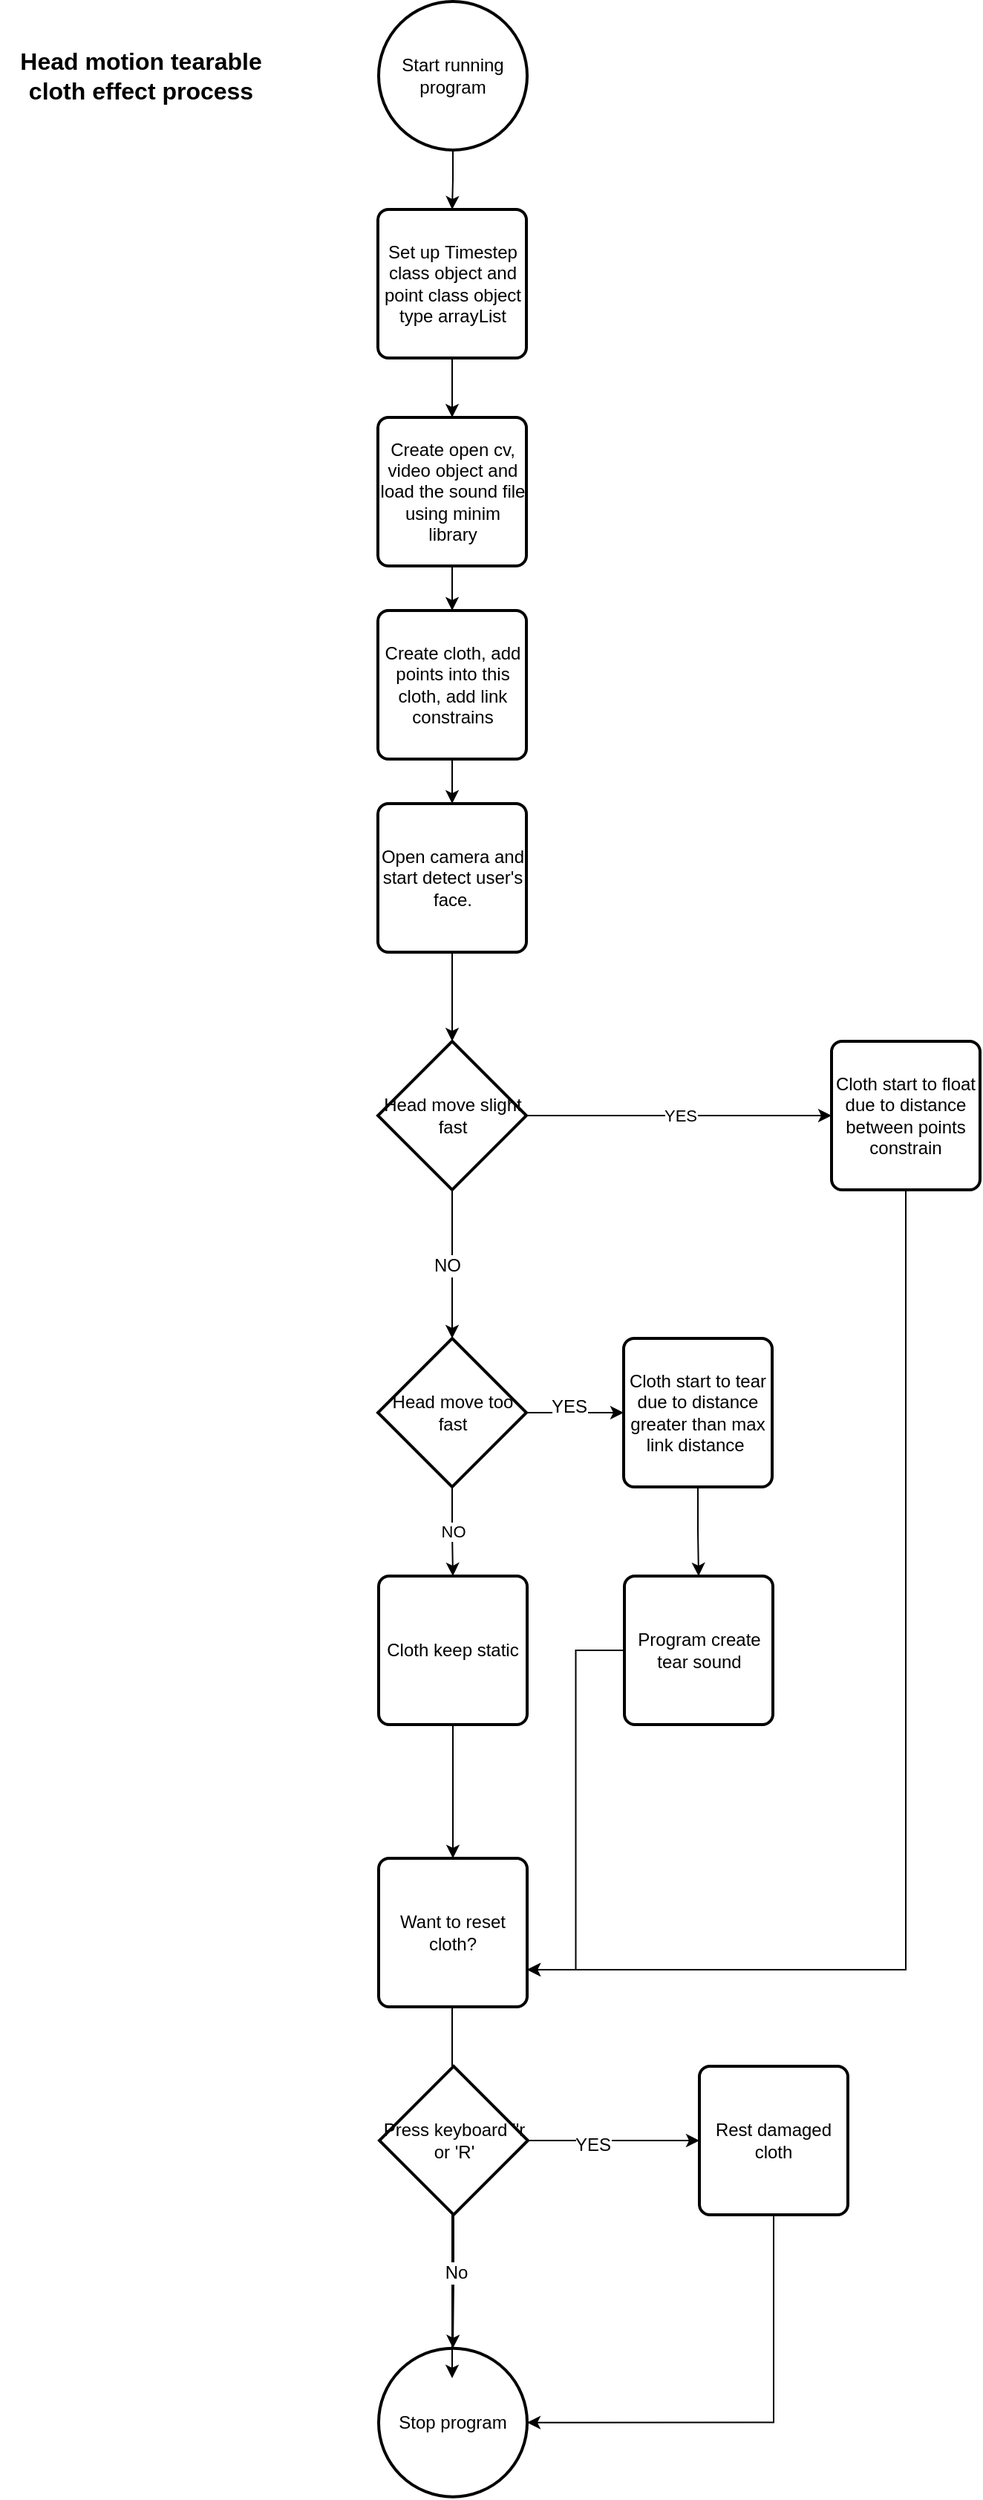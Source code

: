 <mxfile version="11.3.0" type="github" pages="1"><diagram id="rXzgPgdr7VRAkFui4KKv" name="Page-1"><mxGraphModel dx="772" dy="450" grid="1" gridSize="10" guides="1" tooltips="1" connect="1" arrows="1" fold="1" page="1" pageScale="1" pageWidth="850" pageHeight="1100" math="0" shadow="0"><root><mxCell id="0"/><mxCell id="1" parent="0"/><mxCell id="CkiL6CR9QvfvUXzE8yy9-7" value="" style="edgeStyle=orthogonalEdgeStyle;rounded=0;orthogonalLoop=1;jettySize=auto;html=1;entryX=0.5;entryY=0;entryDx=0;entryDy=0;" parent="1" source="CkiL6CR9QvfvUXzE8yy9-1" target="CkiL6CR9QvfvUXzE8yy9-8" edge="1"><mxGeometry relative="1" as="geometry"><mxPoint x="375" y="210" as="targetPoint"/></mxGeometry></mxCell><mxCell id="CkiL6CR9QvfvUXzE8yy9-1" value="Start running program" style="strokeWidth=2;html=1;shape=mxgraph.flowchart.start_2;whiteSpace=wrap;" parent="1" vertex="1"><mxGeometry x="325" y="30" width="100" height="100" as="geometry"/></mxCell><mxCell id="CkiL6CR9QvfvUXzE8yy9-2" value="Stop program" style="strokeWidth=2;html=1;shape=mxgraph.flowchart.start_2;whiteSpace=wrap;" parent="1" vertex="1"><mxGeometry x="325" y="1609.833" width="100" height="100" as="geometry"/></mxCell><mxCell id="CkiL6CR9QvfvUXzE8yy9-3" value="&lt;b&gt;&lt;font style=&quot;font-size: 16px&quot;&gt;Head motion tearable cloth effect process&lt;/font&gt;&lt;/b&gt;" style="text;html=1;strokeColor=none;fillColor=none;align=center;verticalAlign=middle;whiteSpace=wrap;rounded=0;" parent="1" vertex="1"><mxGeometry x="70" y="70" width="190" height="20" as="geometry"/></mxCell><mxCell id="CkiL6CR9QvfvUXzE8yy9-10" value="" style="edgeStyle=orthogonalEdgeStyle;rounded=0;orthogonalLoop=1;jettySize=auto;html=1;" parent="1" source="CkiL6CR9QvfvUXzE8yy9-8" target="CkiL6CR9QvfvUXzE8yy9-9" edge="1"><mxGeometry relative="1" as="geometry"/></mxCell><mxCell id="CkiL6CR9QvfvUXzE8yy9-8" value="Set up&amp;nbsp;Timestep class object and point class object type arrayList" style="rounded=1;whiteSpace=wrap;html=1;absoluteArcSize=1;arcSize=14;strokeWidth=2;" parent="1" vertex="1"><mxGeometry x="324.5" y="170" width="100" height="100" as="geometry"/></mxCell><mxCell id="CkiL6CR9QvfvUXzE8yy9-12" value="" style="edgeStyle=orthogonalEdgeStyle;rounded=0;orthogonalLoop=1;jettySize=auto;html=1;" parent="1" source="CkiL6CR9QvfvUXzE8yy9-9" target="CkiL6CR9QvfvUXzE8yy9-11" edge="1"><mxGeometry relative="1" as="geometry"/></mxCell><mxCell id="CkiL6CR9QvfvUXzE8yy9-9" value="Create open cv, video object and load the sound file using minim library" style="rounded=1;whiteSpace=wrap;html=1;absoluteArcSize=1;arcSize=14;strokeWidth=2;" parent="1" vertex="1"><mxGeometry x="324.5" y="310" width="100" height="100" as="geometry"/></mxCell><mxCell id="CkiL6CR9QvfvUXzE8yy9-14" value="" style="edgeStyle=orthogonalEdgeStyle;rounded=0;orthogonalLoop=1;jettySize=auto;html=1;" parent="1" source="CkiL6CR9QvfvUXzE8yy9-11" target="CkiL6CR9QvfvUXzE8yy9-13" edge="1"><mxGeometry relative="1" as="geometry"/></mxCell><mxCell id="CkiL6CR9QvfvUXzE8yy9-11" value="Create cloth, add points into this cloth, add link constrains" style="rounded=1;whiteSpace=wrap;html=1;absoluteArcSize=1;arcSize=14;strokeWidth=2;" parent="1" vertex="1"><mxGeometry x="324.5" y="440" width="100" height="100" as="geometry"/></mxCell><mxCell id="CkiL6CR9QvfvUXzE8yy9-16" value="" style="edgeStyle=orthogonalEdgeStyle;rounded=0;orthogonalLoop=1;jettySize=auto;html=1;entryX=0.5;entryY=0;entryDx=0;entryDy=0;entryPerimeter=0;" parent="1" source="CkiL6CR9QvfvUXzE8yy9-13" target="CkiL6CR9QvfvUXzE8yy9-17" edge="1"><mxGeometry relative="1" as="geometry"><mxPoint x="374.5" y="750" as="targetPoint"/></mxGeometry></mxCell><mxCell id="CkiL6CR9QvfvUXzE8yy9-13" value="Open camera and start detect user's face." style="rounded=1;whiteSpace=wrap;html=1;absoluteArcSize=1;arcSize=14;strokeWidth=2;" parent="1" vertex="1"><mxGeometry x="324.5" y="570" width="100" height="100" as="geometry"/></mxCell><mxCell id="CkiL6CR9QvfvUXzE8yy9-19" value="" style="edgeStyle=orthogonalEdgeStyle;rounded=0;orthogonalLoop=1;jettySize=auto;html=1;entryX=0.5;entryY=0;entryDx=0;entryDy=0;entryPerimeter=0;" parent="1" source="CkiL6CR9QvfvUXzE8yy9-17" target="CkiL6CR9QvfvUXzE8yy9-27" edge="1"><mxGeometry relative="1" as="geometry"><mxPoint x="375" y="930.667" as="targetPoint"/></mxGeometry></mxCell><mxCell id="CkiL6CR9QvfvUXzE8yy9-24" value="NO" style="text;html=1;resizable=0;points=[];align=center;verticalAlign=middle;labelBackgroundColor=#ffffff;" parent="CkiL6CR9QvfvUXzE8yy9-19" vertex="1" connectable="0"><mxGeometry x="0.019" y="-4" relative="1" as="geometry"><mxPoint as="offset"/></mxGeometry></mxCell><mxCell id="CkiL6CR9QvfvUXzE8yy9-22" value="YES" style="edgeStyle=orthogonalEdgeStyle;rounded=0;orthogonalLoop=1;jettySize=auto;html=1;entryX=0;entryY=0.5;entryDx=0;entryDy=0;" parent="1" source="CkiL6CR9QvfvUXzE8yy9-17" target="CkiL6CR9QvfvUXzE8yy9-23" edge="1"><mxGeometry relative="1" as="geometry"><mxPoint x="505" y="810" as="targetPoint"/></mxGeometry></mxCell><mxCell id="CkiL6CR9QvfvUXzE8yy9-17" value="Head move slight fast" style="strokeWidth=2;html=1;shape=mxgraph.flowchart.decision;whiteSpace=wrap;" parent="1" vertex="1"><mxGeometry x="324.5" y="730" width="100" height="100" as="geometry"/></mxCell><mxCell id="CkiL6CR9QvfvUXzE8yy9-26" value="" style="edgeStyle=orthogonalEdgeStyle;rounded=0;orthogonalLoop=1;jettySize=auto;html=1;entryX=1;entryY=0.75;entryDx=0;entryDy=0;" parent="1" source="CkiL6CR9QvfvUXzE8yy9-23" target="CkiL6CR9QvfvUXzE8yy9-46" edge="1"><mxGeometry relative="1" as="geometry"><mxPoint x="680" y="900" as="targetPoint"/><Array as="points"><mxPoint x="680" y="1355"/></Array></mxGeometry></mxCell><mxCell id="CkiL6CR9QvfvUXzE8yy9-23" value="Cloth start to float due to distance between points constrain" style="rounded=1;whiteSpace=wrap;html=1;absoluteArcSize=1;arcSize=14;strokeWidth=2;" parent="1" vertex="1"><mxGeometry x="630" y="730" width="100" height="100" as="geometry"/></mxCell><mxCell id="CkiL6CR9QvfvUXzE8yy9-30" value="" style="edgeStyle=orthogonalEdgeStyle;rounded=0;orthogonalLoop=1;jettySize=auto;html=1;entryX=0;entryY=0.5;entryDx=0;entryDy=0;" parent="1" source="CkiL6CR9QvfvUXzE8yy9-27" target="CkiL6CR9QvfvUXzE8yy9-31" edge="1"><mxGeometry relative="1" as="geometry"><mxPoint x="504.5" y="1060" as="targetPoint"/></mxGeometry></mxCell><mxCell id="CkiL6CR9QvfvUXzE8yy9-34" value="YES" style="text;html=1;resizable=0;points=[];align=center;verticalAlign=middle;labelBackgroundColor=#ffffff;" parent="CkiL6CR9QvfvUXzE8yy9-30" vertex="1" connectable="0"><mxGeometry x="0.018" y="7" relative="1" as="geometry"><mxPoint x="-5" y="3" as="offset"/></mxGeometry></mxCell><mxCell id="CkiL6CR9QvfvUXzE8yy9-37" value="NO" style="edgeStyle=orthogonalEdgeStyle;rounded=0;orthogonalLoop=1;jettySize=auto;html=1;entryX=0.5;entryY=0;entryDx=0;entryDy=0;" parent="1" source="CkiL6CR9QvfvUXzE8yy9-27" target="CkiL6CR9QvfvUXzE8yy9-38" edge="1"><mxGeometry relative="1" as="geometry"><mxPoint x="374.5" y="1210" as="targetPoint"/></mxGeometry></mxCell><mxCell id="CkiL6CR9QvfvUXzE8yy9-27" value="Head move too fast" style="strokeWidth=2;html=1;shape=mxgraph.flowchart.decision;whiteSpace=wrap;" parent="1" vertex="1"><mxGeometry x="324.5" y="930" width="100" height="100" as="geometry"/></mxCell><mxCell id="CkiL6CR9QvfvUXzE8yy9-33" value="" style="edgeStyle=orthogonalEdgeStyle;rounded=0;orthogonalLoop=1;jettySize=auto;html=1;" parent="1" source="CkiL6CR9QvfvUXzE8yy9-31" target="CkiL6CR9QvfvUXzE8yy9-32" edge="1"><mxGeometry relative="1" as="geometry"/></mxCell><mxCell id="CkiL6CR9QvfvUXzE8yy9-31" value="Cloth start to tear due to distance greater than max link distance&amp;nbsp;" style="rounded=1;whiteSpace=wrap;html=1;absoluteArcSize=1;arcSize=14;strokeWidth=2;" parent="1" vertex="1"><mxGeometry x="490" y="930" width="100" height="100" as="geometry"/></mxCell><mxCell id="CkiL6CR9QvfvUXzE8yy9-48" style="edgeStyle=orthogonalEdgeStyle;rounded=0;orthogonalLoop=1;jettySize=auto;html=1;entryX=1;entryY=0.75;entryDx=0;entryDy=0;" parent="1" source="CkiL6CR9QvfvUXzE8yy9-32" target="CkiL6CR9QvfvUXzE8yy9-46" edge="1"><mxGeometry relative="1" as="geometry"/></mxCell><mxCell id="CkiL6CR9QvfvUXzE8yy9-32" value="&lt;span style=&quot;white-space: normal&quot;&gt;Program create tear sound&lt;/span&gt;" style="rounded=1;whiteSpace=wrap;html=1;absoluteArcSize=1;arcSize=14;strokeWidth=2;" parent="1" vertex="1"><mxGeometry x="490.5" y="1090" width="100" height="100" as="geometry"/></mxCell><mxCell id="CkiL6CR9QvfvUXzE8yy9-42" value="" style="edgeStyle=orthogonalEdgeStyle;rounded=0;orthogonalLoop=1;jettySize=auto;html=1;" parent="1" source="CkiL6CR9QvfvUXzE8yy9-38" target="CkiL6CR9QvfvUXzE8yy9-46" edge="1"><mxGeometry relative="1" as="geometry"><mxPoint x="375" y="1270" as="targetPoint"/></mxGeometry></mxCell><mxCell id="CkiL6CR9QvfvUXzE8yy9-38" value="&lt;span style=&quot;white-space: normal&quot;&gt;Cloth keep static&lt;/span&gt;" style="rounded=1;whiteSpace=wrap;html=1;absoluteArcSize=1;arcSize=14;strokeWidth=2;" parent="1" vertex="1"><mxGeometry x="325" y="1090" width="100" height="100" as="geometry"/></mxCell><mxCell id="CkiL6CR9QvfvUXzE8yy9-51" value="" style="edgeStyle=orthogonalEdgeStyle;rounded=0;orthogonalLoop=1;jettySize=auto;html=1;" parent="1" source="CkiL6CR9QvfvUXzE8yy9-46" edge="1"><mxGeometry relative="1" as="geometry"><mxPoint x="374.5" y="1630" as="targetPoint"/></mxGeometry></mxCell><mxCell id="CkiL6CR9QvfvUXzE8yy9-46" value="Want to reset cloth?" style="rounded=1;whiteSpace=wrap;html=1;absoluteArcSize=1;arcSize=14;strokeWidth=2;" parent="1" vertex="1"><mxGeometry x="325" y="1280" width="100" height="100" as="geometry"/></mxCell><mxCell id="CkiL6CR9QvfvUXzE8yy9-54" value="" style="edgeStyle=orthogonalEdgeStyle;rounded=0;orthogonalLoop=1;jettySize=auto;html=1;entryX=0;entryY=0.5;entryDx=0;entryDy=0;" parent="1" source="CkiL6CR9QvfvUXzE8yy9-52" target="CkiL6CR9QvfvUXzE8yy9-56" edge="1"><mxGeometry relative="1" as="geometry"><mxPoint x="505" y="1470" as="targetPoint"/></mxGeometry></mxCell><mxCell id="CkiL6CR9QvfvUXzE8yy9-55" value="YES" style="text;html=1;resizable=0;points=[];align=center;verticalAlign=middle;labelBackgroundColor=#ffffff;" parent="CkiL6CR9QvfvUXzE8yy9-54" vertex="1" connectable="0"><mxGeometry x="-0.258" y="-3" relative="1" as="geometry"><mxPoint as="offset"/></mxGeometry></mxCell><mxCell id="CkiL6CR9QvfvUXzE8yy9-58" value="" style="edgeStyle=orthogonalEdgeStyle;rounded=0;orthogonalLoop=1;jettySize=auto;html=1;" parent="1" source="CkiL6CR9QvfvUXzE8yy9-52" target="CkiL6CR9QvfvUXzE8yy9-2" edge="1"><mxGeometry relative="1" as="geometry"/></mxCell><mxCell id="CkiL6CR9QvfvUXzE8yy9-59" value="No" style="text;html=1;resizable=0;points=[];align=center;verticalAlign=middle;labelBackgroundColor=#ffffff;" parent="CkiL6CR9QvfvUXzE8yy9-58" vertex="1" connectable="0"><mxGeometry x="-0.154" y="1" relative="1" as="geometry"><mxPoint y="1" as="offset"/></mxGeometry></mxCell><mxCell id="CkiL6CR9QvfvUXzE8yy9-52" value="Press keyboard ''r or 'R'" style="strokeWidth=2;html=1;shape=mxgraph.flowchart.decision;whiteSpace=wrap;" parent="1" vertex="1"><mxGeometry x="325.5" y="1420" width="100" height="100" as="geometry"/></mxCell><mxCell id="CkiL6CR9QvfvUXzE8yy9-57" style="edgeStyle=orthogonalEdgeStyle;rounded=0;orthogonalLoop=1;jettySize=auto;html=1;exitX=0.5;exitY=1;exitDx=0;exitDy=0;entryX=1;entryY=0.5;entryDx=0;entryDy=0;entryPerimeter=0;" parent="1" source="CkiL6CR9QvfvUXzE8yy9-56" target="CkiL6CR9QvfvUXzE8yy9-2" edge="1"><mxGeometry relative="1" as="geometry"/></mxCell><mxCell id="CkiL6CR9QvfvUXzE8yy9-56" value="Rest damaged cloth" style="rounded=1;whiteSpace=wrap;html=1;absoluteArcSize=1;arcSize=14;strokeWidth=2;" parent="1" vertex="1"><mxGeometry x="541" y="1420" width="100" height="100" as="geometry"/></mxCell></root></mxGraphModel></diagram></mxfile>